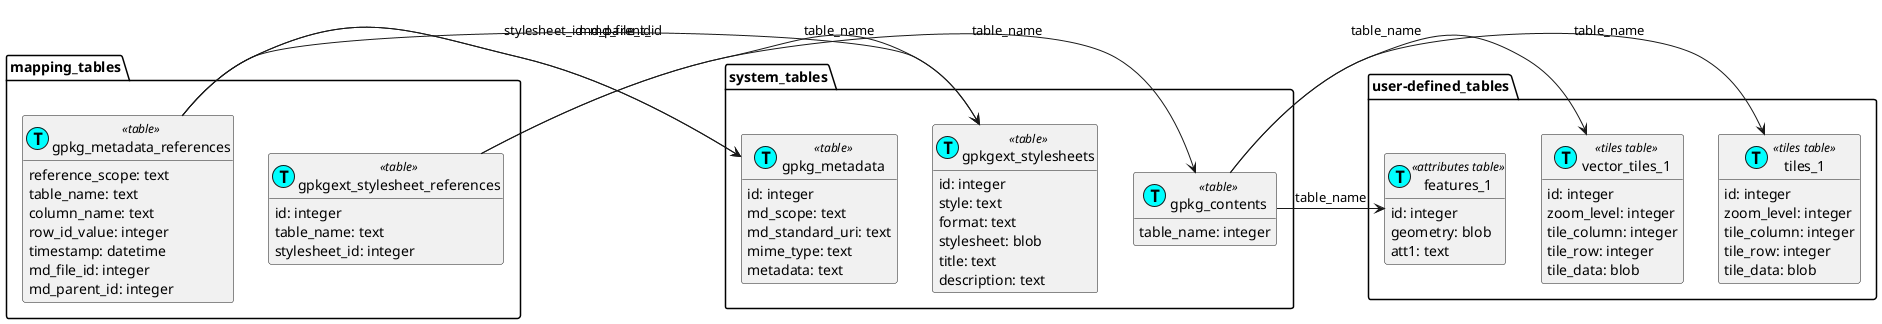 @startuml
hide empty methods

package system_tables {
class gpkg_contents << (T, cyan) table >> {
  table_name: integer
}

class gpkgext_stylesheets << (T, cyan) table >> {
  id: integer
  style: text
  format: text
  stylesheet: blob
  title: text
  description: text
}

class gpkg_metadata << (T, cyan) table >> {
  id: integer
  md_scope: text
  md_standard_uri: text
  mime_type: text
  metadata: text
}
}
package user-defined_tables {
class vector_tiles_1 << (T, cyan) tiles table >> {
  id: integer
  zoom_level: integer
  tile_column: integer
  tile_row: integer
  tile_data: blob
}
class tiles_1 << (T, cyan) tiles table >> {
  id: integer
  zoom_level: integer
  tile_column: integer
  tile_row: integer
  tile_data: blob
}
class features_1 << (T, cyan) attributes table >> {
  id: integer
  geometry: blob
  att1: text
}
}
package mapping_tables {
class gpkgext_stylesheet_references << (T, cyan) table >> {
  id: integer
  table_name: text
  stylesheet_id: integer
}
class gpkg_metadata_references << (T, cyan) table >> {
  reference_scope: text
  table_name: text
  column_name: text
  row_id_value: integer
  timestamp: datetime
  md_file_id: integer
  md_parent_id: integer
}
}
gpkgext_stylesheet_references -> gpkg_contents : "table_name" 
gpkgext_stylesheet_references -> gpkgext_stylesheets : "stylesheet_id"
gpkg_contents -> tiles_1 : "table_name"
gpkg_contents -> vector_tiles_1 : "table_name"
gpkg_contents -> features_1 : "table_name"
gpkg_metadata_references -> gpkg_metadata : "md_file_id"
gpkg_metadata_references -> gpkg_metadata : "md_parent_id"
gpkg_metadata_references -> gpkgext_stylesheets : "table_name"
@enduml